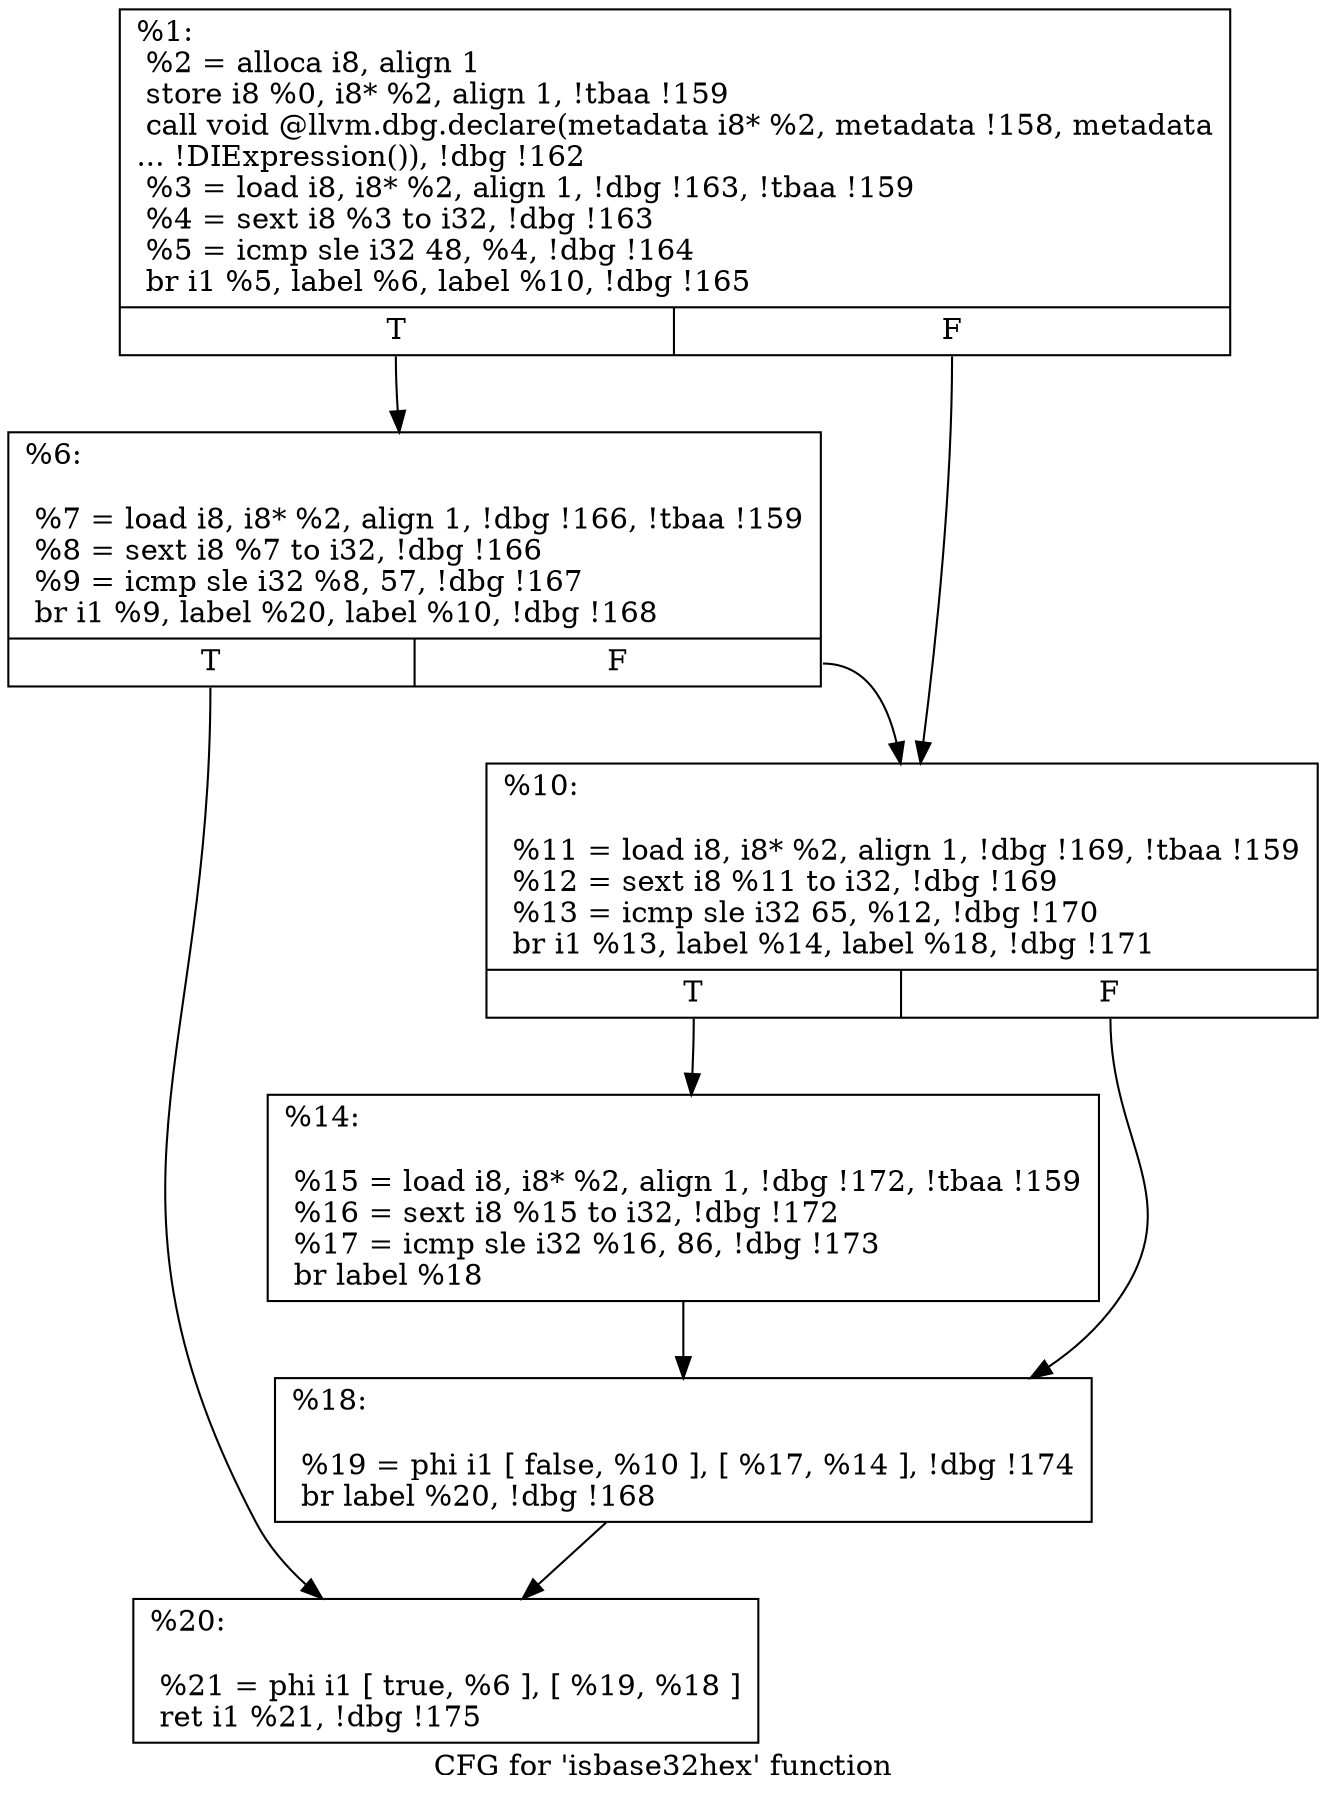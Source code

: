 digraph "CFG for 'isbase32hex' function" {
	label="CFG for 'isbase32hex' function";

	Node0x123b190 [shape=record,label="{%1:\l  %2 = alloca i8, align 1\l  store i8 %0, i8* %2, align 1, !tbaa !159\l  call void @llvm.dbg.declare(metadata i8* %2, metadata !158, metadata\l... !DIExpression()), !dbg !162\l  %3 = load i8, i8* %2, align 1, !dbg !163, !tbaa !159\l  %4 = sext i8 %3 to i32, !dbg !163\l  %5 = icmp sle i32 48, %4, !dbg !164\l  br i1 %5, label %6, label %10, !dbg !165\l|{<s0>T|<s1>F}}"];
	Node0x123b190:s0 -> Node0x1255630;
	Node0x123b190:s1 -> Node0x1255680;
	Node0x1255630 [shape=record,label="{%6:\l\l  %7 = load i8, i8* %2, align 1, !dbg !166, !tbaa !159\l  %8 = sext i8 %7 to i32, !dbg !166\l  %9 = icmp sle i32 %8, 57, !dbg !167\l  br i1 %9, label %20, label %10, !dbg !168\l|{<s0>T|<s1>F}}"];
	Node0x1255630:s0 -> Node0x1255770;
	Node0x1255630:s1 -> Node0x1255680;
	Node0x1255680 [shape=record,label="{%10:\l\l  %11 = load i8, i8* %2, align 1, !dbg !169, !tbaa !159\l  %12 = sext i8 %11 to i32, !dbg !169\l  %13 = icmp sle i32 65, %12, !dbg !170\l  br i1 %13, label %14, label %18, !dbg !171\l|{<s0>T|<s1>F}}"];
	Node0x1255680:s0 -> Node0x12556d0;
	Node0x1255680:s1 -> Node0x1255720;
	Node0x12556d0 [shape=record,label="{%14:\l\l  %15 = load i8, i8* %2, align 1, !dbg !172, !tbaa !159\l  %16 = sext i8 %15 to i32, !dbg !172\l  %17 = icmp sle i32 %16, 86, !dbg !173\l  br label %18\l}"];
	Node0x12556d0 -> Node0x1255720;
	Node0x1255720 [shape=record,label="{%18:\l\l  %19 = phi i1 [ false, %10 ], [ %17, %14 ], !dbg !174\l  br label %20, !dbg !168\l}"];
	Node0x1255720 -> Node0x1255770;
	Node0x1255770 [shape=record,label="{%20:\l\l  %21 = phi i1 [ true, %6 ], [ %19, %18 ]\l  ret i1 %21, !dbg !175\l}"];
}

